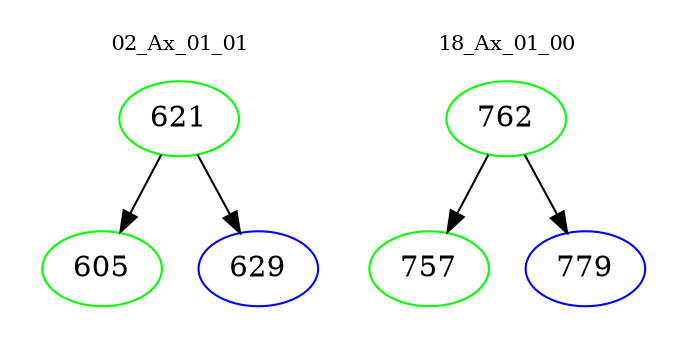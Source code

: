 digraph{
subgraph cluster_0 {
color = white
label = "02_Ax_01_01";
fontsize=10;
T0_621 [label="621", color="green"]
T0_621 -> T0_605 [color="black"]
T0_605 [label="605", color="green"]
T0_621 -> T0_629 [color="black"]
T0_629 [label="629", color="blue"]
}
subgraph cluster_1 {
color = white
label = "18_Ax_01_00";
fontsize=10;
T1_762 [label="762", color="green"]
T1_762 -> T1_757 [color="black"]
T1_757 [label="757", color="green"]
T1_762 -> T1_779 [color="black"]
T1_779 [label="779", color="blue"]
}
}
